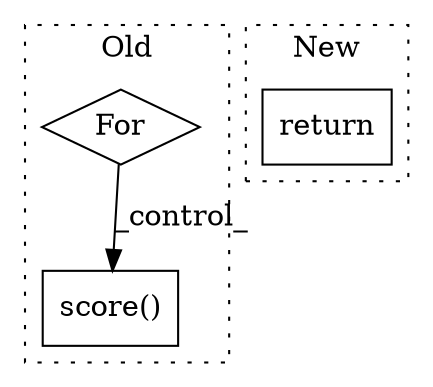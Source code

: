 digraph G {
subgraph cluster0 {
1 [label="score()" a="75" s="1657,1711" l="17,1" shape="box"];
3 [label="For" a="107" s="1624,1643" l="4,14" shape="diamond"];
label = "Old";
style="dotted";
}
subgraph cluster1 {
2 [label="return" a="93" s="1265" l="7" shape="box"];
label = "New";
style="dotted";
}
3 -> 1 [label="_control_"];
}